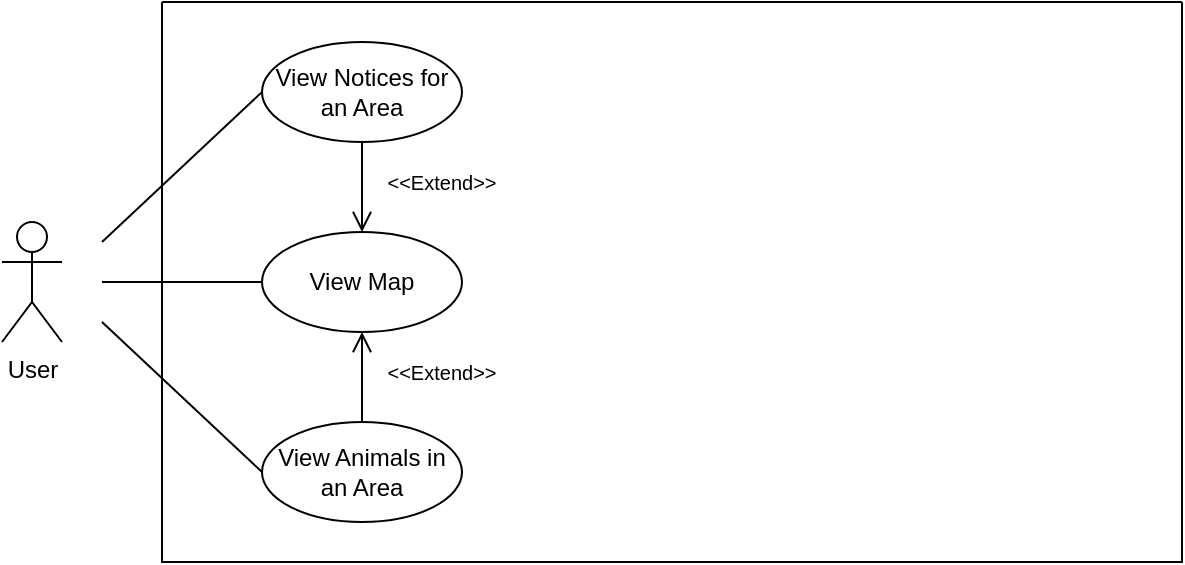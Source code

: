 <mxfile version="24.7.7">
  <diagram name="Page-1" id="c4acf3e9-155e-7222-9cf6-157b1a14988f">
    <mxGraphModel dx="819" dy="497" grid="1" gridSize="10" guides="1" tooltips="1" connect="1" arrows="1" fold="1" page="1" pageScale="1" pageWidth="850" pageHeight="1100" background="none" math="0" shadow="0">
      <root>
        <mxCell id="0" />
        <mxCell id="1" parent="0" />
        <mxCell id="GkY9V4qR9Ms1Mem7IImq-1" value="User" style="shape=umlActor;verticalLabelPosition=bottom;verticalAlign=top;html=1;" parent="1" vertex="1">
          <mxGeometry x="170" y="320" width="30" height="60" as="geometry" />
        </mxCell>
        <mxCell id="GkY9V4qR9Ms1Mem7IImq-2" value="" style="swimlane;startSize=0;" parent="1" vertex="1">
          <mxGeometry x="250" y="210" width="510" height="280" as="geometry" />
        </mxCell>
        <mxCell id="GkY9V4qR9Ms1Mem7IImq-3" value="View Map" style="ellipse;whiteSpace=wrap;html=1;" parent="GkY9V4qR9Ms1Mem7IImq-2" vertex="1">
          <mxGeometry x="50" y="115" width="100" height="50" as="geometry" />
        </mxCell>
        <mxCell id="GkY9V4qR9Ms1Mem7IImq-11" style="edgeStyle=none;curved=1;rounded=0;orthogonalLoop=1;jettySize=auto;html=1;exitX=0.5;exitY=0;exitDx=0;exitDy=0;entryX=0.5;entryY=1;entryDx=0;entryDy=0;fontSize=12;startSize=8;endSize=8;endArrow=open;endFill=0;" parent="GkY9V4qR9Ms1Mem7IImq-2" source="GkY9V4qR9Ms1Mem7IImq-4" target="GkY9V4qR9Ms1Mem7IImq-3" edge="1">
          <mxGeometry relative="1" as="geometry" />
        </mxCell>
        <mxCell id="GkY9V4qR9Ms1Mem7IImq-4" value="View Animals in an Area" style="ellipse;whiteSpace=wrap;html=1;" parent="GkY9V4qR9Ms1Mem7IImq-2" vertex="1">
          <mxGeometry x="50" y="210" width="100" height="50" as="geometry" />
        </mxCell>
        <mxCell id="GkY9V4qR9Ms1Mem7IImq-10" style="edgeStyle=none;curved=1;rounded=0;orthogonalLoop=1;jettySize=auto;html=1;exitX=0.5;exitY=1;exitDx=0;exitDy=0;entryX=0.5;entryY=0;entryDx=0;entryDy=0;fontSize=12;startSize=8;endSize=8;endArrow=open;endFill=0;" parent="GkY9V4qR9Ms1Mem7IImq-2" source="GkY9V4qR9Ms1Mem7IImq-6" target="GkY9V4qR9Ms1Mem7IImq-3" edge="1">
          <mxGeometry relative="1" as="geometry" />
        </mxCell>
        <mxCell id="GkY9V4qR9Ms1Mem7IImq-6" value="View Notices for an Area" style="ellipse;whiteSpace=wrap;html=1;" parent="GkY9V4qR9Ms1Mem7IImq-2" vertex="1">
          <mxGeometry x="50" y="20" width="100" height="50" as="geometry" />
        </mxCell>
        <mxCell id="GkY9V4qR9Ms1Mem7IImq-7" value="" style="endArrow=none;html=1;rounded=0;fontSize=12;startSize=8;endSize=8;curved=1;entryX=0;entryY=0.5;entryDx=0;entryDy=0;" parent="GkY9V4qR9Ms1Mem7IImq-2" target="GkY9V4qR9Ms1Mem7IImq-6" edge="1">
          <mxGeometry width="50" height="50" relative="1" as="geometry">
            <mxPoint x="-30" y="120" as="sourcePoint" />
            <mxPoint x="20" y="70" as="targetPoint" />
          </mxGeometry>
        </mxCell>
        <mxCell id="GkY9V4qR9Ms1Mem7IImq-12" value="&amp;lt;&amp;lt;Extend&amp;gt;&amp;gt;" style="text;html=1;align=center;verticalAlign=middle;whiteSpace=wrap;rounded=0;fontSize=10;" parent="GkY9V4qR9Ms1Mem7IImq-2" vertex="1">
          <mxGeometry x="110" y="80" width="60" height="20" as="geometry" />
        </mxCell>
        <mxCell id="OOmCZc1eALWBlrPc84Sh-1" value="&amp;lt;&amp;lt;Extend&amp;gt;&amp;gt;" style="text;html=1;align=center;verticalAlign=middle;whiteSpace=wrap;rounded=0;fontSize=10;" vertex="1" parent="GkY9V4qR9Ms1Mem7IImq-2">
          <mxGeometry x="110" y="170" width="60" height="30" as="geometry" />
        </mxCell>
        <mxCell id="GkY9V4qR9Ms1Mem7IImq-8" value="" style="endArrow=none;html=1;rounded=0;fontSize=12;startSize=8;endSize=8;curved=1;entryX=0;entryY=0.5;entryDx=0;entryDy=0;" parent="1" target="GkY9V4qR9Ms1Mem7IImq-3" edge="1">
          <mxGeometry width="50" height="50" relative="1" as="geometry">
            <mxPoint x="220" y="350" as="sourcePoint" />
            <mxPoint x="210" y="430" as="targetPoint" />
          </mxGeometry>
        </mxCell>
        <mxCell id="GkY9V4qR9Ms1Mem7IImq-9" value="" style="endArrow=none;html=1;rounded=0;fontSize=12;startSize=8;endSize=8;curved=1;entryX=0;entryY=0.5;entryDx=0;entryDy=0;" parent="1" target="GkY9V4qR9Ms1Mem7IImq-4" edge="1">
          <mxGeometry width="50" height="50" relative="1" as="geometry">
            <mxPoint x="220" y="370" as="sourcePoint" />
            <mxPoint x="170" y="490" as="targetPoint" />
          </mxGeometry>
        </mxCell>
      </root>
    </mxGraphModel>
  </diagram>
</mxfile>

